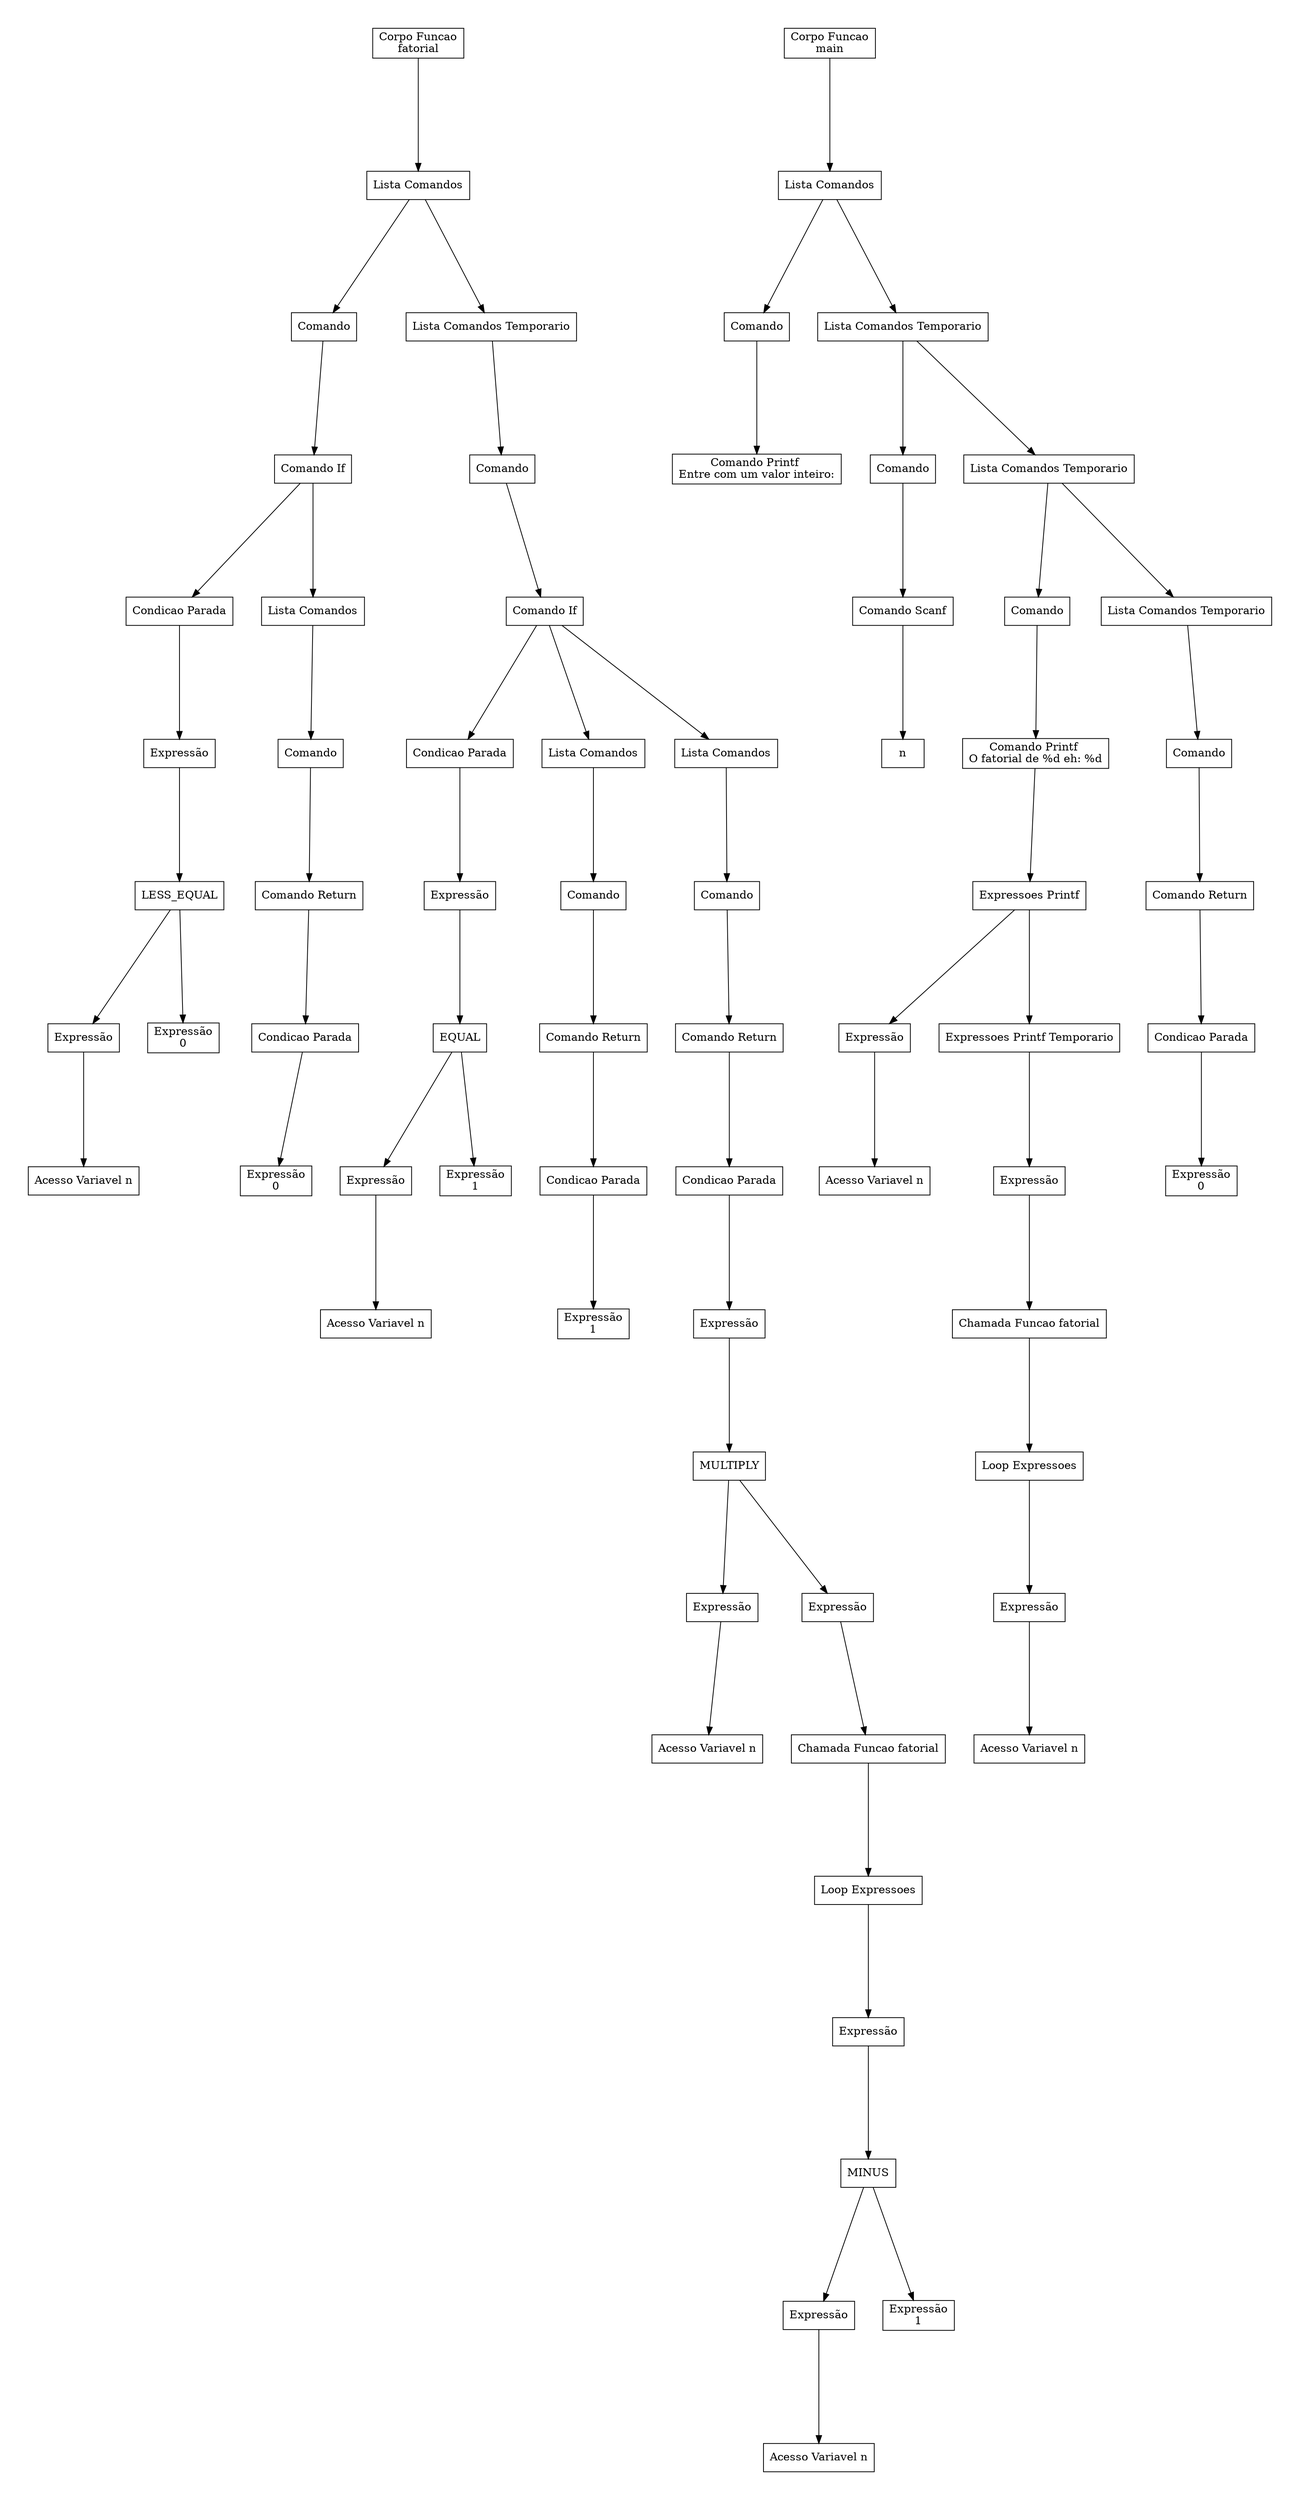 digraph ARV {
graph [pad="0.5", nodesep="0.5", ranksep="2"];
	9 [shape = box, label = "Acesso Variavel n"];
	8 -> 9;
	8 [shape = box, label = "Expressão
"];
	10 [shape = box, label = "Expressão
0"];
	7 -> 8;
	7 -> 10;
	7 [shape = box, label = "LESS_EQUAL"];
	6 -> 7;
	6 [shape = box, label = "Expressão
"];
	5 -> 6;
	5 [shape = box, label = "Condicao Parada"];
	15 [shape = box, label = "Expressão
0"];
	14 -> 15;
	14 [shape = box, label = "Condicao Parada"];
	13 -> 14;
	13 [shape = box, label = "Comando Return"];
	12 -> 13;
	12 [shape = box, label = "Comando"];
	11 -> 12;
	11 [shape = box, label = "Lista Comandos"];
	4 -> 5;
	4 -> 11;
	4 [shape = box, label = "Comando If"];
	3 -> 4;
	3 [shape = box, label = "Comando"];
	23 [shape = box, label = "Acesso Variavel n"];
	22 -> 23;
	22 [shape = box, label = "Expressão
"];
	24 [shape = box, label = "Expressão
1"];
	21 -> 22;
	21 -> 24;
	21 [shape = box, label = "EQUAL"];
	20 -> 21;
	20 [shape = box, label = "Expressão
"];
	19 -> 20;
	19 [shape = box, label = "Condicao Parada"];
	29 [shape = box, label = "Expressão
1"];
	28 -> 29;
	28 [shape = box, label = "Condicao Parada"];
	27 -> 28;
	27 [shape = box, label = "Comando Return"];
	26 -> 27;
	26 [shape = box, label = "Comando"];
	25 -> 26;
	25 [shape = box, label = "Lista Comandos"];
	37 [shape = box, label = "Acesso Variavel n"];
	36 -> 37;
	36 [shape = box, label = "Expressão
"];
	44 [shape = box, label = "Acesso Variavel n"];
	43 -> 44;
	43 [shape = box, label = "Expressão
"];
	45 [shape = box, label = "Expressão
1"];
	42 -> 43;
	42 -> 45;
	42 [shape = box, label = "MINUS"];
	41 -> 42;
	41 [shape = box, label = "Expressão
"];
	40 -> 41;
	40 [shape = box, label = "Loop Expressoes"];
	39 -> 40;
	39 [shape = box, label = "Chamada Funcao fatorial"];
	38 -> 39;
	38 [shape = box, label = "Expressão
"];
	35 -> 36;
	35 -> 38;
	35 [shape = box, label = "MULTIPLY"];
	34 -> 35;
	34 [shape = box, label = "Expressão
"];
	33 -> 34;
	33 [shape = box, label = "Condicao Parada"];
	32 -> 33;
	32 [shape = box, label = "Comando Return"];
	31 -> 32;
	31 [shape = box, label = "Comando"];
	30 -> 31;
	30 [shape = box, label = "Lista Comandos"];
	18 -> 19;
	18 -> 25;
	18 -> 30;
	18 [shape = box, label = "Comando If"];
	17 -> 18;
	17 [shape = box, label = "Comando"];
	16 -> 17;
	16 [shape = box, label = "Lista Comandos Temporario"];
	2 -> 3;
	2 -> 16;
	2 [shape = box, label = "Lista Comandos"];
	1 -> 2;
	1 [shape = box, label = "Corpo Funcao
fatorial"];
	50 [shape = box, label = "Comando Printf 
Entre com um valor inteiro:"];
	49 -> 50;
	49 [shape = box, label = "Comando"];
	54 [shape = box, label = "n"];
	53 -> 54;
	53 [shape = box, label = "Comando Scanf"];
	52 -> 53;
	52 [shape = box, label = "Comando"];
	60 [shape = box, label = "Acesso Variavel n"];
	59 -> 60;
	59 [shape = box, label = "Expressão
"];
	66 [shape = box, label = "Acesso Variavel n"];
	65 -> 66;
	65 [shape = box, label = "Expressão
"];
	64 -> 65;
	64 [shape = box, label = "Loop Expressoes"];
	63 -> 64;
	63 [shape = box, label = "Chamada Funcao fatorial"];
	62 -> 63;
	62 [shape = box, label = "Expressão
"];
	61 -> 62;
	61 [shape = box, label = "Expressoes Printf Temporario"];
	58 -> 59;
	58 -> 61;
	58 [shape = box, label = "Expressoes Printf"];
	57 -> 58;
	57 [shape = box, label = "Comando Printf 
O fatorial de %d eh: %d\n"];
	56 -> 57;
	56 [shape = box, label = "Comando"];
	71 [shape = box, label = "Expressão
0"];
	70 -> 71;
	70 [shape = box, label = "Condicao Parada"];
	69 -> 70;
	69 [shape = box, label = "Comando Return"];
	68 -> 69;
	68 [shape = box, label = "Comando"];
	67 -> 68;
	67 [shape = box, label = "Lista Comandos Temporario"];
	55 -> 56;
	55 -> 67;
	55 [shape = box, label = "Lista Comandos Temporario"];
	51 -> 52;
	51 -> 55;
	51 [shape = box, label = "Lista Comandos Temporario"];
	48 -> 49;
	48 -> 51;
	48 [shape = box, label = "Lista Comandos"];
	47 -> 48;
	47 [shape = box, label = "Corpo Funcao
main"];
}
